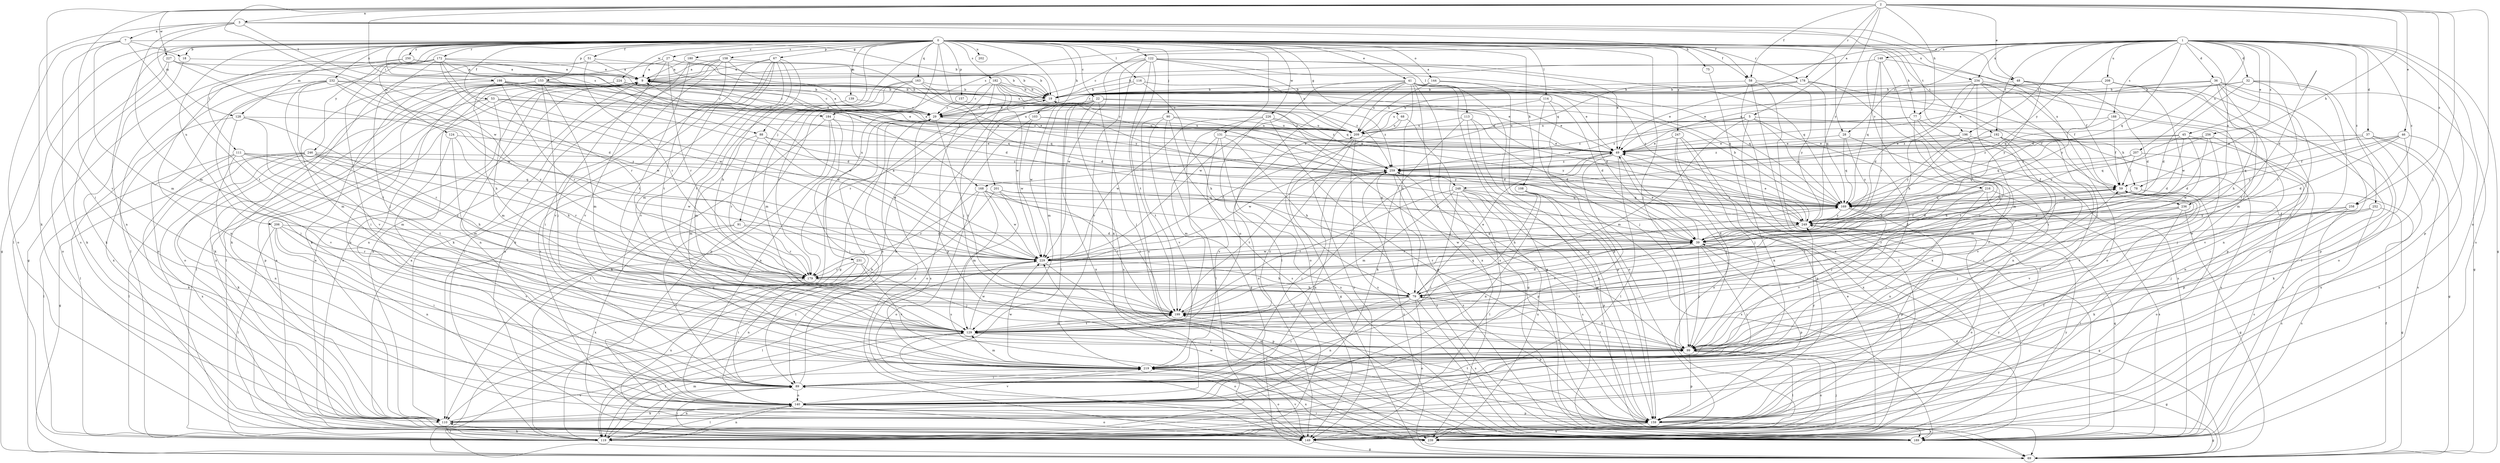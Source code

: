 strict digraph  {
0;
1;
2;
3;
5;
7;
9;
18;
19;
22;
27;
28;
29;
32;
36;
37;
39;
41;
45;
46;
48;
49;
51;
53;
58;
59;
67;
68;
69;
75;
77;
78;
79;
88;
89;
90;
91;
99;
103;
108;
110;
111;
113;
114;
116;
119;
122;
124;
128;
129;
131;
139;
140;
144;
148;
149;
153;
157;
158;
159;
163;
168;
169;
172;
178;
179;
180;
182;
184;
188;
189;
192;
196;
198;
199;
201;
202;
206;
207;
208;
209;
216;
219;
224;
226;
227;
229;
231;
232;
234;
236;
239;
246;
247;
248;
249;
250;
252;
256;
258;
259;
0 -> 18  [label=b];
0 -> 22  [label=c];
0 -> 27  [label=c];
0 -> 28  [label=c];
0 -> 41  [label=e];
0 -> 51  [label=f];
0 -> 53  [label=f];
0 -> 58  [label=f];
0 -> 67  [label=g];
0 -> 68  [label=g];
0 -> 69  [label=g];
0 -> 75  [label=h];
0 -> 77  [label=h];
0 -> 88  [label=i];
0 -> 90  [label=j];
0 -> 91  [label=j];
0 -> 99  [label=j];
0 -> 103  [label=k];
0 -> 108  [label=k];
0 -> 111  [label=l];
0 -> 113  [label=l];
0 -> 114  [label=l];
0 -> 116  [label=l];
0 -> 119  [label=l];
0 -> 122  [label=m];
0 -> 124  [label=m];
0 -> 128  [label=m];
0 -> 131  [label=n];
0 -> 139  [label=n];
0 -> 140  [label=n];
0 -> 144  [label=o];
0 -> 153  [label=p];
0 -> 157  [label=p];
0 -> 158  [label=p];
0 -> 163  [label=q];
0 -> 168  [label=q];
0 -> 172  [label=r];
0 -> 178  [label=r];
0 -> 180  [label=s];
0 -> 182  [label=s];
0 -> 184  [label=s];
0 -> 192  [label=t];
0 -> 201  [label=u];
0 -> 202  [label=u];
0 -> 206  [label=u];
0 -> 224  [label=w];
0 -> 226  [label=w];
0 -> 231  [label=x];
0 -> 232  [label=x];
0 -> 234  [label=x];
0 -> 246  [label=y];
0 -> 247  [label=y];
0 -> 248  [label=y];
0 -> 250  [label=z];
1 -> 28  [label=c];
1 -> 29  [label=c];
1 -> 32  [label=d];
1 -> 36  [label=d];
1 -> 37  [label=d];
1 -> 39  [label=d];
1 -> 45  [label=e];
1 -> 69  [label=g];
1 -> 148  [label=o];
1 -> 159  [label=p];
1 -> 168  [label=q];
1 -> 169  [label=q];
1 -> 184  [label=s];
1 -> 188  [label=s];
1 -> 189  [label=s];
1 -> 192  [label=t];
1 -> 196  [label=t];
1 -> 207  [label=u];
1 -> 208  [label=u];
1 -> 216  [label=v];
1 -> 234  [label=x];
1 -> 236  [label=x];
1 -> 248  [label=y];
1 -> 252  [label=z];
1 -> 256  [label=z];
1 -> 258  [label=z];
2 -> 3  [label=a];
2 -> 5  [label=a];
2 -> 46  [label=e];
2 -> 48  [label=e];
2 -> 58  [label=f];
2 -> 77  [label=h];
2 -> 78  [label=h];
2 -> 88  [label=i];
2 -> 89  [label=i];
2 -> 99  [label=j];
2 -> 149  [label=o];
2 -> 178  [label=r];
2 -> 219  [label=v];
2 -> 227  [label=w];
2 -> 229  [label=w];
2 -> 249  [label=y];
2 -> 258  [label=z];
3 -> 7  [label=a];
3 -> 48  [label=e];
3 -> 58  [label=f];
3 -> 110  [label=k];
3 -> 128  [label=m];
3 -> 129  [label=m];
3 -> 196  [label=t];
3 -> 198  [label=t];
3 -> 236  [label=x];
5 -> 78  [label=h];
5 -> 129  [label=m];
5 -> 140  [label=n];
5 -> 169  [label=q];
5 -> 209  [label=u];
5 -> 219  [label=v];
5 -> 259  [label=z];
7 -> 18  [label=b];
7 -> 19  [label=b];
7 -> 129  [label=m];
7 -> 149  [label=o];
7 -> 189  [label=s];
7 -> 199  [label=t];
9 -> 19  [label=b];
9 -> 29  [label=c];
9 -> 49  [label=e];
9 -> 110  [label=k];
9 -> 119  [label=l];
9 -> 140  [label=n];
9 -> 189  [label=s];
18 -> 9  [label=a];
18 -> 110  [label=k];
19 -> 29  [label=c];
19 -> 59  [label=f];
22 -> 29  [label=c];
22 -> 49  [label=e];
22 -> 99  [label=j];
22 -> 119  [label=l];
22 -> 129  [label=m];
22 -> 179  [label=r];
22 -> 189  [label=s];
22 -> 229  [label=w];
22 -> 239  [label=x];
22 -> 259  [label=z];
27 -> 9  [label=a];
27 -> 19  [label=b];
27 -> 110  [label=k];
27 -> 179  [label=r];
27 -> 219  [label=v];
27 -> 249  [label=y];
28 -> 49  [label=e];
28 -> 169  [label=q];
28 -> 219  [label=v];
28 -> 249  [label=y];
29 -> 9  [label=a];
29 -> 19  [label=b];
29 -> 69  [label=g];
29 -> 89  [label=i];
29 -> 189  [label=s];
29 -> 199  [label=t];
29 -> 209  [label=u];
32 -> 19  [label=b];
32 -> 39  [label=d];
32 -> 49  [label=e];
32 -> 99  [label=j];
32 -> 149  [label=o];
32 -> 179  [label=r];
36 -> 19  [label=b];
36 -> 29  [label=c];
36 -> 69  [label=g];
36 -> 79  [label=h];
36 -> 140  [label=n];
36 -> 159  [label=p];
36 -> 169  [label=q];
36 -> 199  [label=t];
37 -> 49  [label=e];
37 -> 69  [label=g];
37 -> 169  [label=q];
37 -> 189  [label=s];
37 -> 239  [label=x];
37 -> 259  [label=z];
39 -> 49  [label=e];
39 -> 59  [label=f];
39 -> 69  [label=g];
39 -> 89  [label=i];
39 -> 99  [label=j];
39 -> 159  [label=p];
39 -> 179  [label=r];
39 -> 199  [label=t];
39 -> 229  [label=w];
41 -> 19  [label=b];
41 -> 49  [label=e];
41 -> 69  [label=g];
41 -> 79  [label=h];
41 -> 119  [label=l];
41 -> 149  [label=o];
41 -> 159  [label=p];
41 -> 169  [label=q];
41 -> 189  [label=s];
41 -> 209  [label=u];
41 -> 229  [label=w];
41 -> 239  [label=x];
45 -> 39  [label=d];
45 -> 49  [label=e];
45 -> 169  [label=q];
45 -> 189  [label=s];
45 -> 229  [label=w];
45 -> 249  [label=y];
46 -> 39  [label=d];
46 -> 49  [label=e];
46 -> 59  [label=f];
46 -> 110  [label=k];
46 -> 239  [label=x];
46 -> 249  [label=y];
48 -> 19  [label=b];
48 -> 39  [label=d];
48 -> 49  [label=e];
48 -> 159  [label=p];
48 -> 249  [label=y];
49 -> 9  [label=a];
49 -> 99  [label=j];
49 -> 119  [label=l];
49 -> 140  [label=n];
49 -> 229  [label=w];
49 -> 259  [label=z];
51 -> 9  [label=a];
51 -> 110  [label=k];
51 -> 179  [label=r];
51 -> 209  [label=u];
53 -> 29  [label=c];
53 -> 49  [label=e];
53 -> 119  [label=l];
53 -> 129  [label=m];
53 -> 159  [label=p];
53 -> 229  [label=w];
58 -> 19  [label=b];
58 -> 119  [label=l];
58 -> 189  [label=s];
58 -> 239  [label=x];
58 -> 249  [label=y];
59 -> 169  [label=q];
59 -> 189  [label=s];
59 -> 219  [label=v];
67 -> 9  [label=a];
67 -> 79  [label=h];
67 -> 110  [label=k];
67 -> 119  [label=l];
67 -> 129  [label=m];
67 -> 189  [label=s];
67 -> 199  [label=t];
67 -> 219  [label=v];
68 -> 69  [label=g];
68 -> 179  [label=r];
68 -> 209  [label=u];
69 -> 59  [label=f];
69 -> 259  [label=z];
75 -> 239  [label=x];
77 -> 140  [label=n];
77 -> 189  [label=s];
77 -> 199  [label=t];
77 -> 209  [label=u];
77 -> 259  [label=z];
78 -> 39  [label=d];
78 -> 149  [label=o];
78 -> 169  [label=q];
79 -> 39  [label=d];
79 -> 49  [label=e];
79 -> 59  [label=f];
79 -> 89  [label=i];
79 -> 140  [label=n];
79 -> 149  [label=o];
79 -> 159  [label=p];
79 -> 189  [label=s];
79 -> 199  [label=t];
88 -> 49  [label=e];
88 -> 129  [label=m];
88 -> 179  [label=r];
88 -> 229  [label=w];
88 -> 249  [label=y];
89 -> 29  [label=c];
89 -> 99  [label=j];
89 -> 140  [label=n];
89 -> 249  [label=y];
90 -> 69  [label=g];
90 -> 99  [label=j];
90 -> 189  [label=s];
90 -> 199  [label=t];
90 -> 209  [label=u];
90 -> 219  [label=v];
91 -> 39  [label=d];
91 -> 89  [label=i];
91 -> 179  [label=r];
91 -> 239  [label=x];
99 -> 59  [label=f];
99 -> 69  [label=g];
99 -> 79  [label=h];
99 -> 119  [label=l];
99 -> 129  [label=m];
99 -> 149  [label=o];
99 -> 159  [label=p];
99 -> 199  [label=t];
99 -> 219  [label=v];
103 -> 39  [label=d];
103 -> 149  [label=o];
103 -> 209  [label=u];
103 -> 229  [label=w];
108 -> 79  [label=h];
108 -> 140  [label=n];
108 -> 169  [label=q];
108 -> 189  [label=s];
110 -> 119  [label=l];
110 -> 140  [label=n];
110 -> 219  [label=v];
111 -> 110  [label=k];
111 -> 119  [label=l];
111 -> 140  [label=n];
111 -> 169  [label=q];
111 -> 179  [label=r];
111 -> 199  [label=t];
111 -> 259  [label=z];
113 -> 39  [label=d];
113 -> 69  [label=g];
113 -> 110  [label=k];
113 -> 159  [label=p];
113 -> 209  [label=u];
114 -> 29  [label=c];
114 -> 39  [label=d];
114 -> 99  [label=j];
114 -> 149  [label=o];
114 -> 209  [label=u];
116 -> 19  [label=b];
116 -> 79  [label=h];
116 -> 110  [label=k];
116 -> 169  [label=q];
116 -> 249  [label=y];
119 -> 19  [label=b];
119 -> 89  [label=i];
119 -> 110  [label=k];
119 -> 129  [label=m];
119 -> 140  [label=n];
122 -> 9  [label=a];
122 -> 49  [label=e];
122 -> 140  [label=n];
122 -> 169  [label=q];
122 -> 189  [label=s];
122 -> 199  [label=t];
122 -> 209  [label=u];
122 -> 219  [label=v];
122 -> 229  [label=w];
122 -> 249  [label=y];
124 -> 49  [label=e];
124 -> 79  [label=h];
124 -> 89  [label=i];
124 -> 129  [label=m];
128 -> 119  [label=l];
128 -> 129  [label=m];
128 -> 179  [label=r];
128 -> 209  [label=u];
128 -> 219  [label=v];
129 -> 99  [label=j];
129 -> 119  [label=l];
129 -> 149  [label=o];
129 -> 199  [label=t];
129 -> 209  [label=u];
129 -> 229  [label=w];
129 -> 259  [label=z];
131 -> 49  [label=e];
131 -> 79  [label=h];
131 -> 129  [label=m];
131 -> 189  [label=s];
131 -> 219  [label=v];
139 -> 29  [label=c];
139 -> 129  [label=m];
140 -> 110  [label=k];
140 -> 119  [label=l];
140 -> 149  [label=o];
140 -> 159  [label=p];
140 -> 219  [label=v];
144 -> 19  [label=b];
144 -> 39  [label=d];
144 -> 159  [label=p];
144 -> 209  [label=u];
148 -> 9  [label=a];
148 -> 19  [label=b];
148 -> 59  [label=f];
148 -> 89  [label=i];
148 -> 169  [label=q];
148 -> 179  [label=r];
149 -> 9  [label=a];
149 -> 29  [label=c];
149 -> 69  [label=g];
149 -> 89  [label=i];
149 -> 219  [label=v];
149 -> 249  [label=y];
153 -> 19  [label=b];
153 -> 29  [label=c];
153 -> 99  [label=j];
153 -> 110  [label=k];
153 -> 129  [label=m];
153 -> 140  [label=n];
153 -> 149  [label=o];
153 -> 259  [label=z];
157 -> 29  [label=c];
157 -> 259  [label=z];
158 -> 9  [label=a];
158 -> 29  [label=c];
158 -> 89  [label=i];
158 -> 110  [label=k];
158 -> 169  [label=q];
158 -> 199  [label=t];
158 -> 239  [label=x];
159 -> 59  [label=f];
159 -> 69  [label=g];
159 -> 149  [label=o];
159 -> 189  [label=s];
159 -> 199  [label=t];
159 -> 239  [label=x];
159 -> 259  [label=z];
163 -> 19  [label=b];
163 -> 39  [label=d];
163 -> 129  [label=m];
163 -> 159  [label=p];
163 -> 179  [label=r];
163 -> 259  [label=z];
168 -> 129  [label=m];
168 -> 149  [label=o];
168 -> 169  [label=q];
168 -> 179  [label=r];
168 -> 199  [label=t];
168 -> 229  [label=w];
169 -> 19  [label=b];
169 -> 159  [label=p];
169 -> 219  [label=v];
169 -> 249  [label=y];
172 -> 9  [label=a];
172 -> 39  [label=d];
172 -> 59  [label=f];
172 -> 89  [label=i];
172 -> 99  [label=j];
172 -> 119  [label=l];
172 -> 149  [label=o];
172 -> 179  [label=r];
172 -> 229  [label=w];
178 -> 19  [label=b];
178 -> 49  [label=e];
178 -> 99  [label=j];
178 -> 149  [label=o];
178 -> 169  [label=q];
178 -> 209  [label=u];
179 -> 79  [label=h];
179 -> 89  [label=i];
180 -> 9  [label=a];
180 -> 19  [label=b];
180 -> 199  [label=t];
180 -> 219  [label=v];
182 -> 19  [label=b];
182 -> 29  [label=c];
182 -> 49  [label=e];
182 -> 69  [label=g];
182 -> 99  [label=j];
182 -> 159  [label=p];
182 -> 229  [label=w];
182 -> 259  [label=z];
184 -> 89  [label=i];
184 -> 110  [label=k];
184 -> 119  [label=l];
184 -> 140  [label=n];
184 -> 209  [label=u];
188 -> 59  [label=f];
188 -> 209  [label=u];
188 -> 219  [label=v];
188 -> 259  [label=z];
189 -> 9  [label=a];
189 -> 39  [label=d];
189 -> 89  [label=i];
189 -> 169  [label=q];
189 -> 259  [label=z];
192 -> 49  [label=e];
192 -> 79  [label=h];
192 -> 89  [label=i];
192 -> 189  [label=s];
192 -> 219  [label=v];
196 -> 49  [label=e];
196 -> 79  [label=h];
196 -> 129  [label=m];
196 -> 249  [label=y];
196 -> 259  [label=z];
198 -> 19  [label=b];
198 -> 29  [label=c];
198 -> 39  [label=d];
198 -> 79  [label=h];
198 -> 129  [label=m];
198 -> 169  [label=q];
198 -> 179  [label=r];
199 -> 49  [label=e];
199 -> 129  [label=m];
199 -> 169  [label=q];
201 -> 119  [label=l];
201 -> 169  [label=q];
201 -> 189  [label=s];
201 -> 199  [label=t];
201 -> 249  [label=y];
206 -> 39  [label=d];
206 -> 89  [label=i];
206 -> 119  [label=l];
206 -> 140  [label=n];
206 -> 179  [label=r];
206 -> 219  [label=v];
207 -> 59  [label=f];
207 -> 159  [label=p];
207 -> 169  [label=q];
207 -> 259  [label=z];
208 -> 19  [label=b];
208 -> 49  [label=e];
208 -> 119  [label=l];
208 -> 129  [label=m];
208 -> 229  [label=w];
208 -> 249  [label=y];
209 -> 49  [label=e];
209 -> 69  [label=g];
209 -> 149  [label=o];
209 -> 189  [label=s];
216 -> 89  [label=i];
216 -> 99  [label=j];
216 -> 140  [label=n];
216 -> 169  [label=q];
216 -> 189  [label=s];
216 -> 199  [label=t];
219 -> 89  [label=i];
219 -> 129  [label=m];
219 -> 149  [label=o];
219 -> 229  [label=w];
219 -> 239  [label=x];
224 -> 19  [label=b];
224 -> 140  [label=n];
224 -> 209  [label=u];
224 -> 229  [label=w];
224 -> 239  [label=x];
226 -> 119  [label=l];
226 -> 149  [label=o];
226 -> 159  [label=p];
226 -> 209  [label=u];
226 -> 229  [label=w];
226 -> 249  [label=y];
227 -> 9  [label=a];
227 -> 39  [label=d];
227 -> 110  [label=k];
227 -> 149  [label=o];
227 -> 229  [label=w];
229 -> 9  [label=a];
229 -> 59  [label=f];
229 -> 79  [label=h];
229 -> 119  [label=l];
229 -> 159  [label=p];
229 -> 169  [label=q];
229 -> 179  [label=r];
231 -> 99  [label=j];
231 -> 140  [label=n];
231 -> 179  [label=r];
231 -> 219  [label=v];
231 -> 239  [label=x];
232 -> 19  [label=b];
232 -> 89  [label=i];
232 -> 169  [label=q];
232 -> 179  [label=r];
232 -> 199  [label=t];
232 -> 219  [label=v];
232 -> 229  [label=w];
232 -> 239  [label=x];
234 -> 19  [label=b];
234 -> 39  [label=d];
234 -> 59  [label=f];
234 -> 79  [label=h];
234 -> 99  [label=j];
234 -> 119  [label=l];
234 -> 129  [label=m];
234 -> 159  [label=p];
236 -> 69  [label=g];
236 -> 99  [label=j];
236 -> 119  [label=l];
236 -> 179  [label=r];
236 -> 249  [label=y];
239 -> 9  [label=a];
239 -> 49  [label=e];
239 -> 99  [label=j];
239 -> 229  [label=w];
239 -> 249  [label=y];
246 -> 69  [label=g];
246 -> 79  [label=h];
246 -> 110  [label=k];
246 -> 119  [label=l];
246 -> 179  [label=r];
246 -> 229  [label=w];
246 -> 239  [label=x];
246 -> 259  [label=z];
247 -> 49  [label=e];
247 -> 99  [label=j];
247 -> 149  [label=o];
247 -> 159  [label=p];
247 -> 239  [label=x];
248 -> 89  [label=i];
248 -> 119  [label=l];
248 -> 129  [label=m];
248 -> 159  [label=p];
248 -> 169  [label=q];
248 -> 189  [label=s];
248 -> 199  [label=t];
248 -> 239  [label=x];
249 -> 39  [label=d];
249 -> 49  [label=e];
249 -> 149  [label=o];
249 -> 179  [label=r];
249 -> 229  [label=w];
249 -> 259  [label=z];
250 -> 9  [label=a];
250 -> 19  [label=b];
250 -> 69  [label=g];
250 -> 140  [label=n];
252 -> 69  [label=g];
252 -> 110  [label=k];
252 -> 189  [label=s];
252 -> 229  [label=w];
252 -> 249  [label=y];
256 -> 39  [label=d];
256 -> 49  [label=e];
256 -> 99  [label=j];
256 -> 140  [label=n];
256 -> 169  [label=q];
258 -> 99  [label=j];
258 -> 189  [label=s];
258 -> 199  [label=t];
258 -> 249  [label=y];
259 -> 59  [label=f];
259 -> 89  [label=i];
259 -> 140  [label=n];
259 -> 159  [label=p];
259 -> 189  [label=s];
259 -> 199  [label=t];
}
